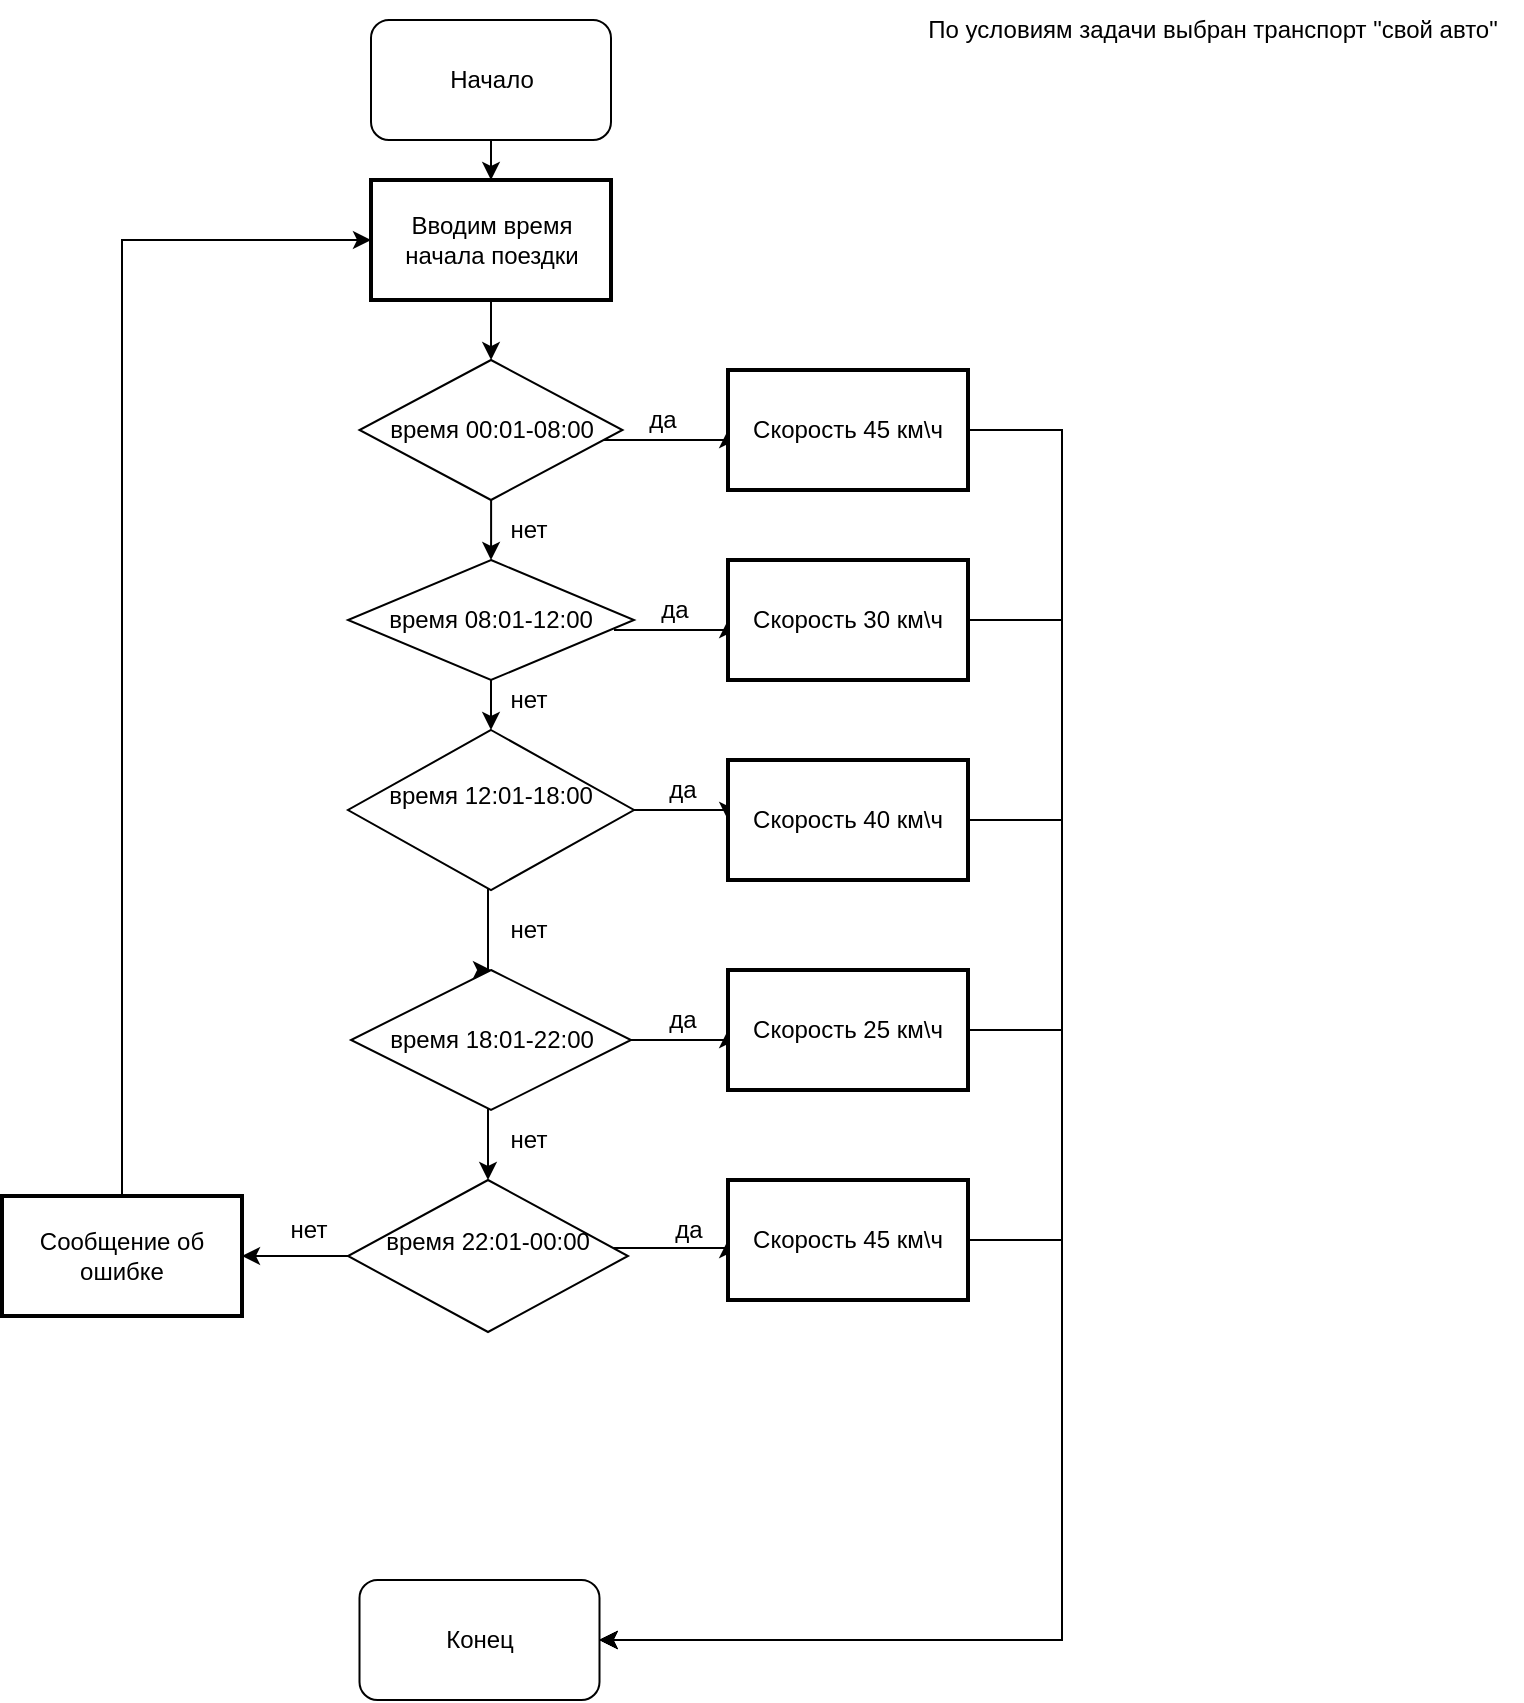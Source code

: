 <mxfile version="21.0.2" type="device"><diagram name="Страница 1" id="sOdbYN6TjAjSJPlnACeI"><mxGraphModel dx="1221" dy="743" grid="1" gridSize="10" guides="1" tooltips="1" connect="1" arrows="1" fold="1" page="1" pageScale="1" pageWidth="827" pageHeight="1169" math="0" shadow="0"><root><mxCell id="0"/><mxCell id="1" parent="0"/><mxCell id="Ehhymzp4fSs9gMA4IF0l-2" style="edgeStyle=orthogonalEdgeStyle;rounded=0;orthogonalLoop=1;jettySize=auto;html=1;entryX=0.5;entryY=0;entryDx=0;entryDy=0;" parent="1" source="BKAWkHSuJLdqpS7IxBcV-2" target="Ehhymzp4fSs9gMA4IF0l-1" edge="1"><mxGeometry relative="1" as="geometry"/></mxCell><mxCell id="BKAWkHSuJLdqpS7IxBcV-2" value="&lt;font style=&quot;vertical-align: inherit;&quot;&gt;&lt;font style=&quot;vertical-align: inherit;&quot;&gt;Начало&lt;/font&gt;&lt;/font&gt;" style="rounded=1;whiteSpace=wrap;html=1;" parent="1" vertex="1"><mxGeometry x="234.5" y="20" width="120" height="60" as="geometry"/></mxCell><mxCell id="BKAWkHSuJLdqpS7IxBcV-29" value="&lt;font style=&quot;vertical-align: inherit;&quot;&gt;&lt;font style=&quot;vertical-align: inherit;&quot;&gt;Конец&lt;/font&gt;&lt;/font&gt;" style="rounded=1;whiteSpace=wrap;html=1;" parent="1" vertex="1"><mxGeometry x="228.75" y="800" width="120" height="60" as="geometry"/></mxCell><mxCell id="cOTzBYJ0UoE3gph28lox-49" style="edgeStyle=orthogonalEdgeStyle;rounded=0;orthogonalLoop=1;jettySize=auto;html=1;entryX=0;entryY=0.5;entryDx=0;entryDy=0;" parent="1" source="cOTzBYJ0UoE3gph28lox-50" target="cOTzBYJ0UoE3gph28lox-63" edge="1"><mxGeometry relative="1" as="geometry"><Array as="points"><mxPoint x="413" y="634"/></Array></mxGeometry></mxCell><mxCell id="CmKYatfpUGVR1diZdtnE-2" style="edgeStyle=orthogonalEdgeStyle;rounded=0;orthogonalLoop=1;jettySize=auto;html=1;entryX=1;entryY=0.5;entryDx=0;entryDy=0;" parent="1" source="cOTzBYJ0UoE3gph28lox-50" target="CmKYatfpUGVR1diZdtnE-1" edge="1"><mxGeometry relative="1" as="geometry"/></mxCell><mxCell id="cOTzBYJ0UoE3gph28lox-50" value="время&amp;nbsp;22:01-00:00&lt;br&gt;&amp;nbsp;" style="rhombus;whiteSpace=wrap;html=1;rounded=0;" parent="1" vertex="1"><mxGeometry x="223" y="600" width="140" height="76" as="geometry"/></mxCell><mxCell id="cOTzBYJ0UoE3gph28lox-51" style="edgeStyle=orthogonalEdgeStyle;rounded=0;orthogonalLoop=1;jettySize=auto;html=1;entryX=0;entryY=0.5;entryDx=0;entryDy=0;" parent="1" source="cOTzBYJ0UoE3gph28lox-53" target="cOTzBYJ0UoE3gph28lox-62" edge="1"><mxGeometry relative="1" as="geometry"><Array as="points"><mxPoint x="413" y="230"/></Array></mxGeometry></mxCell><mxCell id="Rq0mTvlZxdnk48gqMCqE-14" style="edgeStyle=orthogonalEdgeStyle;rounded=0;orthogonalLoop=1;jettySize=auto;html=1;entryX=0.5;entryY=0;entryDx=0;entryDy=0;" parent="1" source="cOTzBYJ0UoE3gph28lox-53" target="cOTzBYJ0UoE3gph28lox-67" edge="1"><mxGeometry relative="1" as="geometry"/></mxCell><mxCell id="cOTzBYJ0UoE3gph28lox-53" value="время&amp;nbsp;00:01-08:00" style="rhombus;whiteSpace=wrap;html=1;rounded=0;" parent="1" vertex="1"><mxGeometry x="228.75" y="190" width="131.5" height="70" as="geometry"/></mxCell><mxCell id="cOTzBYJ0UoE3gph28lox-54" style="edgeStyle=orthogonalEdgeStyle;rounded=0;orthogonalLoop=1;jettySize=auto;html=1;entryX=0;entryY=0.5;entryDx=0;entryDy=0;" parent="1" target="cOTzBYJ0UoE3gph28lox-66" edge="1"><mxGeometry relative="1" as="geometry"><mxPoint x="356" y="325" as="sourcePoint"/><Array as="points"><mxPoint x="413" y="325"/></Array></mxGeometry></mxCell><mxCell id="cOTzBYJ0UoE3gph28lox-56" style="edgeStyle=orthogonalEdgeStyle;rounded=0;orthogonalLoop=1;jettySize=auto;html=1;entryX=0;entryY=0.5;entryDx=0;entryDy=0;" parent="1" source="cOTzBYJ0UoE3gph28lox-58" target="cOTzBYJ0UoE3gph28lox-65" edge="1"><mxGeometry relative="1" as="geometry"><Array as="points"><mxPoint x="413" y="415"/></Array></mxGeometry></mxCell><mxCell id="cOTzBYJ0UoE3gph28lox-57" style="edgeStyle=orthogonalEdgeStyle;rounded=0;orthogonalLoop=1;jettySize=auto;html=1;entryX=0.5;entryY=0;entryDx=0;entryDy=0;" parent="1" source="cOTzBYJ0UoE3gph28lox-58" target="cOTzBYJ0UoE3gph28lox-61" edge="1"><mxGeometry relative="1" as="geometry"><Array as="points"><mxPoint x="293" y="465"/><mxPoint x="293" y="465"/></Array></mxGeometry></mxCell><mxCell id="cOTzBYJ0UoE3gph28lox-58" value="время&amp;nbsp;12:01-18:00&lt;br&gt;&amp;nbsp;" style="rhombus;whiteSpace=wrap;html=1;rounded=0;" parent="1" vertex="1"><mxGeometry x="223" y="375" width="143" height="80" as="geometry"/></mxCell><mxCell id="cOTzBYJ0UoE3gph28lox-59" style="edgeStyle=orthogonalEdgeStyle;rounded=0;orthogonalLoop=1;jettySize=auto;html=1;entryX=0;entryY=0.5;entryDx=0;entryDy=0;" parent="1" source="cOTzBYJ0UoE3gph28lox-61" target="cOTzBYJ0UoE3gph28lox-64" edge="1"><mxGeometry relative="1" as="geometry"><Array as="points"><mxPoint x="413" y="530"/></Array></mxGeometry></mxCell><mxCell id="cOTzBYJ0UoE3gph28lox-60" style="edgeStyle=orthogonalEdgeStyle;rounded=0;orthogonalLoop=1;jettySize=auto;html=1;entryX=0.5;entryY=0;entryDx=0;entryDy=0;" parent="1" source="cOTzBYJ0UoE3gph28lox-61" target="cOTzBYJ0UoE3gph28lox-50" edge="1"><mxGeometry relative="1" as="geometry"><Array as="points"><mxPoint x="293" y="575"/><mxPoint x="293" y="575"/></Array></mxGeometry></mxCell><mxCell id="cOTzBYJ0UoE3gph28lox-61" value="время 18:01-22:00" style="rhombus;whiteSpace=wrap;html=1;rounded=0;" parent="1" vertex="1"><mxGeometry x="224.5" y="495" width="140" height="70" as="geometry"/></mxCell><mxCell id="Ehhymzp4fSs9gMA4IF0l-5" style="edgeStyle=orthogonalEdgeStyle;rounded=0;orthogonalLoop=1;jettySize=auto;html=1;entryX=1;entryY=0.5;entryDx=0;entryDy=0;" parent="1" source="cOTzBYJ0UoE3gph28lox-62" target="BKAWkHSuJLdqpS7IxBcV-29" edge="1"><mxGeometry relative="1" as="geometry"><Array as="points"><mxPoint x="580" y="225"/><mxPoint x="580" y="830"/></Array></mxGeometry></mxCell><mxCell id="cOTzBYJ0UoE3gph28lox-62" value="Скорость 45 км\ч" style="whiteSpace=wrap;html=1;strokeWidth=2;" parent="1" vertex="1"><mxGeometry x="413" y="195" width="120" height="60" as="geometry"/></mxCell><mxCell id="Ehhymzp4fSs9gMA4IF0l-9" style="edgeStyle=orthogonalEdgeStyle;rounded=0;orthogonalLoop=1;jettySize=auto;html=1;entryX=1;entryY=0.5;entryDx=0;entryDy=0;" parent="1" source="cOTzBYJ0UoE3gph28lox-63" target="BKAWkHSuJLdqpS7IxBcV-29" edge="1"><mxGeometry relative="1" as="geometry"><Array as="points"><mxPoint x="580" y="630"/><mxPoint x="580" y="830"/></Array></mxGeometry></mxCell><mxCell id="cOTzBYJ0UoE3gph28lox-63" value="Скорость 45 км\ч" style="whiteSpace=wrap;html=1;strokeWidth=2;" parent="1" vertex="1"><mxGeometry x="413" y="600" width="120" height="60" as="geometry"/></mxCell><mxCell id="Ehhymzp4fSs9gMA4IF0l-8" style="edgeStyle=orthogonalEdgeStyle;rounded=0;orthogonalLoop=1;jettySize=auto;html=1;entryX=1;entryY=0.5;entryDx=0;entryDy=0;" parent="1" source="cOTzBYJ0UoE3gph28lox-64" target="BKAWkHSuJLdqpS7IxBcV-29" edge="1"><mxGeometry relative="1" as="geometry"><Array as="points"><mxPoint x="580" y="525"/><mxPoint x="580" y="830"/></Array></mxGeometry></mxCell><mxCell id="cOTzBYJ0UoE3gph28lox-64" value="Скорость 25 км\ч" style="whiteSpace=wrap;html=1;strokeWidth=2;" parent="1" vertex="1"><mxGeometry x="413" y="495" width="120" height="60" as="geometry"/></mxCell><mxCell id="Ehhymzp4fSs9gMA4IF0l-7" style="edgeStyle=orthogonalEdgeStyle;rounded=0;orthogonalLoop=1;jettySize=auto;html=1;entryX=1;entryY=0.5;entryDx=0;entryDy=0;" parent="1" source="cOTzBYJ0UoE3gph28lox-65" target="BKAWkHSuJLdqpS7IxBcV-29" edge="1"><mxGeometry relative="1" as="geometry"><Array as="points"><mxPoint x="580" y="420"/><mxPoint x="580" y="830"/></Array></mxGeometry></mxCell><mxCell id="cOTzBYJ0UoE3gph28lox-65" value="Скорость 40 км\ч" style="whiteSpace=wrap;html=1;strokeWidth=2;" parent="1" vertex="1"><mxGeometry x="413" y="390" width="120" height="60" as="geometry"/></mxCell><mxCell id="Ehhymzp4fSs9gMA4IF0l-6" style="edgeStyle=orthogonalEdgeStyle;rounded=0;orthogonalLoop=1;jettySize=auto;html=1;entryX=1;entryY=0.5;entryDx=0;entryDy=0;" parent="1" source="cOTzBYJ0UoE3gph28lox-66" target="BKAWkHSuJLdqpS7IxBcV-29" edge="1"><mxGeometry relative="1" as="geometry"><Array as="points"><mxPoint x="580" y="320"/><mxPoint x="580" y="830"/></Array></mxGeometry></mxCell><mxCell id="cOTzBYJ0UoE3gph28lox-66" value="Скорость 30 км\ч" style="whiteSpace=wrap;html=1;strokeWidth=2;" parent="1" vertex="1"><mxGeometry x="413" y="290" width="120" height="60" as="geometry"/></mxCell><mxCell id="Rq0mTvlZxdnk48gqMCqE-13" style="edgeStyle=orthogonalEdgeStyle;rounded=0;orthogonalLoop=1;jettySize=auto;html=1;entryX=0.5;entryY=0;entryDx=0;entryDy=0;" parent="1" source="cOTzBYJ0UoE3gph28lox-67" target="cOTzBYJ0UoE3gph28lox-58" edge="1"><mxGeometry relative="1" as="geometry"/></mxCell><mxCell id="cOTzBYJ0UoE3gph28lox-67" value="время&amp;nbsp;08:01-12:00" style="rhombus;whiteSpace=wrap;html=1;rounded=0;" parent="1" vertex="1"><mxGeometry x="223" y="290" width="143" height="60" as="geometry"/></mxCell><mxCell id="Rq0mTvlZxdnk48gqMCqE-15" value="да" style="text;html=1;align=center;verticalAlign=middle;resizable=0;points=[];autosize=1;strokeColor=none;fillColor=none;" parent="1" vertex="1"><mxGeometry x="360.25" y="205" width="40" height="30" as="geometry"/></mxCell><mxCell id="Rq0mTvlZxdnk48gqMCqE-16" value="да" style="text;html=1;align=center;verticalAlign=middle;resizable=0;points=[];autosize=1;strokeColor=none;fillColor=none;" parent="1" vertex="1"><mxGeometry x="373" y="610" width="40" height="30" as="geometry"/></mxCell><mxCell id="Rq0mTvlZxdnk48gqMCqE-17" value="да" style="text;html=1;align=center;verticalAlign=middle;resizable=0;points=[];autosize=1;strokeColor=none;fillColor=none;" parent="1" vertex="1"><mxGeometry x="370.25" y="505" width="40" height="30" as="geometry"/></mxCell><mxCell id="Rq0mTvlZxdnk48gqMCqE-18" value="да" style="text;html=1;align=center;verticalAlign=middle;resizable=0;points=[];autosize=1;strokeColor=none;fillColor=none;" parent="1" vertex="1"><mxGeometry x="370.25" y="390" width="40" height="30" as="geometry"/></mxCell><mxCell id="Rq0mTvlZxdnk48gqMCqE-19" value="да" style="text;html=1;align=center;verticalAlign=middle;resizable=0;points=[];autosize=1;strokeColor=none;fillColor=none;" parent="1" vertex="1"><mxGeometry x="366" y="300" width="40" height="30" as="geometry"/></mxCell><mxCell id="Rq0mTvlZxdnk48gqMCqE-20" value="нет" style="text;html=1;align=center;verticalAlign=middle;resizable=0;points=[];autosize=1;strokeColor=none;fillColor=none;" parent="1" vertex="1"><mxGeometry x="293" y="260" width="40" height="30" as="geometry"/></mxCell><mxCell id="Rq0mTvlZxdnk48gqMCqE-22" value="нет" style="text;html=1;align=center;verticalAlign=middle;resizable=0;points=[];autosize=1;strokeColor=none;fillColor=none;" parent="1" vertex="1"><mxGeometry x="293" y="565" width="40" height="30" as="geometry"/></mxCell><mxCell id="Rq0mTvlZxdnk48gqMCqE-23" value="нет" style="text;html=1;align=center;verticalAlign=middle;resizable=0;points=[];autosize=1;strokeColor=none;fillColor=none;" parent="1" vertex="1"><mxGeometry x="293" y="460" width="40" height="30" as="geometry"/></mxCell><mxCell id="Rq0mTvlZxdnk48gqMCqE-24" value="нет" style="text;html=1;align=center;verticalAlign=middle;resizable=0;points=[];autosize=1;strokeColor=none;fillColor=none;" parent="1" vertex="1"><mxGeometry x="293" y="345" width="40" height="30" as="geometry"/></mxCell><mxCell id="Rq0mTvlZxdnk48gqMCqE-39" value="По условиям задачи выбран транспорт &quot;свой авто&quot;" style="text;html=1;align=center;verticalAlign=middle;resizable=0;points=[];autosize=1;strokeColor=none;fillColor=none;" parent="1" vertex="1"><mxGeometry x="500" y="10" width="310" height="30" as="geometry"/></mxCell><mxCell id="Ehhymzp4fSs9gMA4IF0l-3" style="edgeStyle=orthogonalEdgeStyle;rounded=0;orthogonalLoop=1;jettySize=auto;html=1;" parent="1" source="Ehhymzp4fSs9gMA4IF0l-1" target="cOTzBYJ0UoE3gph28lox-53" edge="1"><mxGeometry relative="1" as="geometry"/></mxCell><mxCell id="Ehhymzp4fSs9gMA4IF0l-1" value="Вводим время начала поездки" style="whiteSpace=wrap;html=1;strokeWidth=2;" parent="1" vertex="1"><mxGeometry x="234.5" y="100" width="120" height="60" as="geometry"/></mxCell><mxCell id="CmKYatfpUGVR1diZdtnE-4" style="edgeStyle=orthogonalEdgeStyle;rounded=0;orthogonalLoop=1;jettySize=auto;html=1;entryX=0;entryY=0.5;entryDx=0;entryDy=0;" parent="1" source="CmKYatfpUGVR1diZdtnE-1" target="Ehhymzp4fSs9gMA4IF0l-1" edge="1"><mxGeometry relative="1" as="geometry"><Array as="points"><mxPoint x="110" y="130"/></Array></mxGeometry></mxCell><mxCell id="CmKYatfpUGVR1diZdtnE-1" value="Сообщение об ошибке" style="whiteSpace=wrap;html=1;strokeWidth=2;" parent="1" vertex="1"><mxGeometry x="50" y="608" width="120" height="60" as="geometry"/></mxCell><mxCell id="CmKYatfpUGVR1diZdtnE-3" value="нет" style="text;html=1;align=center;verticalAlign=middle;resizable=0;points=[];autosize=1;strokeColor=none;fillColor=none;" parent="1" vertex="1"><mxGeometry x="183" y="610" width="40" height="30" as="geometry"/></mxCell></root></mxGraphModel></diagram></mxfile>